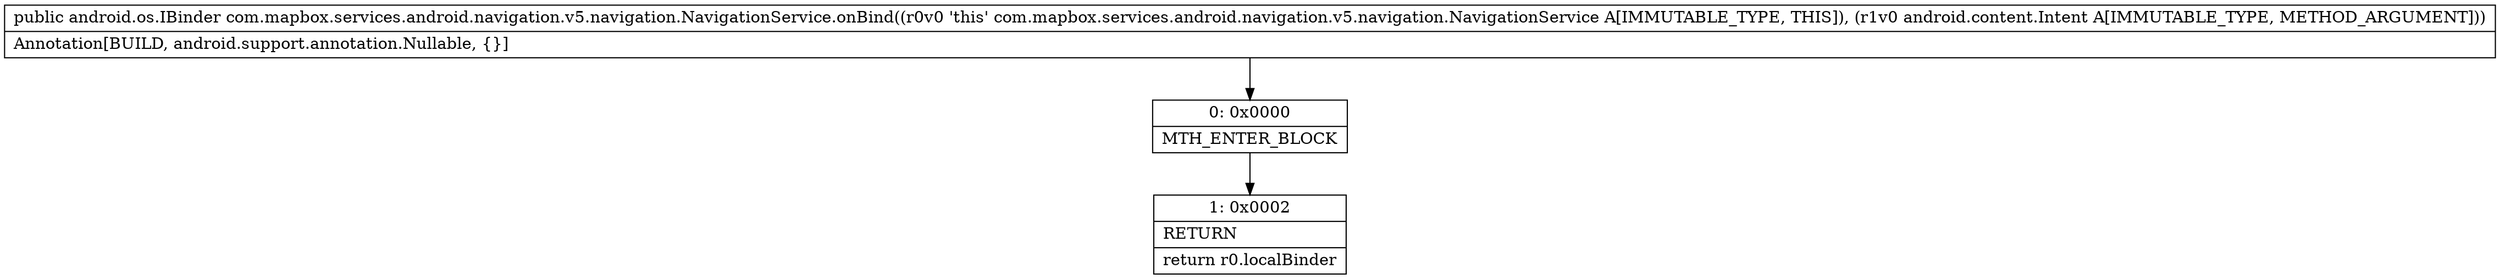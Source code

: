 digraph "CFG forcom.mapbox.services.android.navigation.v5.navigation.NavigationService.onBind(Landroid\/content\/Intent;)Landroid\/os\/IBinder;" {
Node_0 [shape=record,label="{0\:\ 0x0000|MTH_ENTER_BLOCK\l}"];
Node_1 [shape=record,label="{1\:\ 0x0002|RETURN\l|return r0.localBinder\l}"];
MethodNode[shape=record,label="{public android.os.IBinder com.mapbox.services.android.navigation.v5.navigation.NavigationService.onBind((r0v0 'this' com.mapbox.services.android.navigation.v5.navigation.NavigationService A[IMMUTABLE_TYPE, THIS]), (r1v0 android.content.Intent A[IMMUTABLE_TYPE, METHOD_ARGUMENT]))  | Annotation[BUILD, android.support.annotation.Nullable, \{\}]\l}"];
MethodNode -> Node_0;
Node_0 -> Node_1;
}

